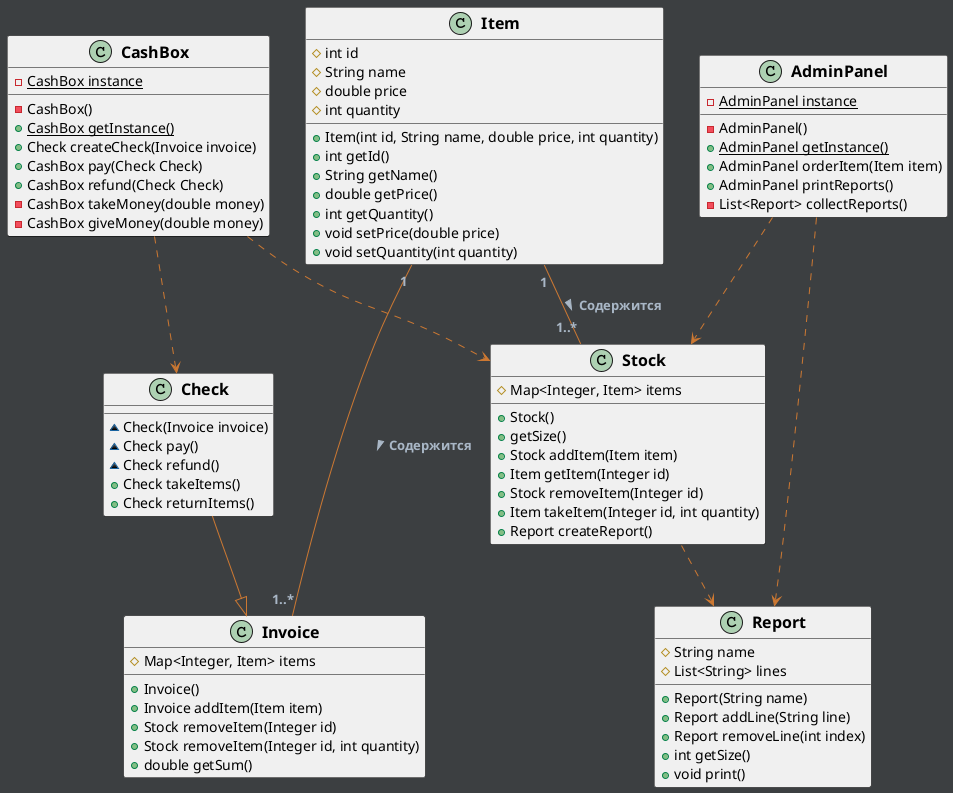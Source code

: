 @startuml

skinparam {
    class {
        BackgroundColor #f0f0f0
        BorderColor #000000
        FontSize 16
        FontStyle bold
        Style uml2
        ArrowColor #cc7832
        ArrowFontColor #A9B7C6
        ArrowFontStyle bold
        ArrowStyle italic
        }

    backgroundColor #3c3f41
    titleFontColor #A9B7C6
    titleFontSize 44
    packageBackgroundColor #808080-#black
    packageFontColor #cccccc

    circledCharacterFontColor f0f0f0
    circledCharacterFontSize 17
    circledCharacterFontStyle bold
    circledCharacterFontName  Courier
    circledCharacterRadius 11

    stereotypeCBackgroundColor #909090
    stereotypeABackgroundColor #CC0000
    stereotypeIBackgroundColor #0000bb

    noteBackgroundColor #808080
    noteBorderColor #black
}

class Item {
    #int id
    #String name
    #double price
    #int quantity
    +Item(int id, String name, double price, int quantity)
    +int getId()
    +String getName()
    +double getPrice()
    +int getQuantity()
    +void setPrice(double price)
    +void setQuantity(int quantity)
}

class Report {
    #String name
    #List<String> lines
    +Report(String name)
    +Report addLine(String line)
    +Report removeLine(int index)
    +int getSize()
    +void print()
}

class Stock {
    #Map<Integer, Item> items
    +Stock()
    +getSize()
    +Stock addItem(Item item)
    +Item getItem(Integer id)
    +Stock removeItem(Integer id)
    +Item takeItem(Integer id, int quantity)
    +Report createReport()
}

class Invoice {
    #Map<Integer, Item> items
    +Invoice()
    +Invoice addItem(Item item)
    +Stock removeItem(Integer id)
    +Stock removeItem(Integer id, int quantity)
    +double getSum()
}

class Check {
    ~Check(Invoice invoice)
    ~Check pay()
    ~Check refund()
    +Check takeItems()
    +Check returnItems()
}

class CashBox {
    {static} -CashBox instance
    -CashBox()
    {static} +CashBox getInstance()
    +Check createCheck(Invoice invoice)
    +CashBox pay(Check Check)
    +CashBox refund(Check Check)
    -CashBox takeMoney(double money)
    -CashBox giveMoney(double money)
}

class AdminPanel {
    {static} -AdminPanel instance
    -AdminPanel()
    {static} +AdminPanel getInstance()
    +AdminPanel orderItem(Item item)
    +AdminPanel printReports()
    -List<Report> collectReports()
}


Check --|> Invoice
Item "1" -- "1..*" Stock : "Содержится >"
Stock ..> Report
AdminPanel ..> Stock
AdminPanel ..> Report
CashBox ..> Stock
CashBox ..> Check
Item "1" -- "1..*" Invoice : "Содержится >"


@enduml